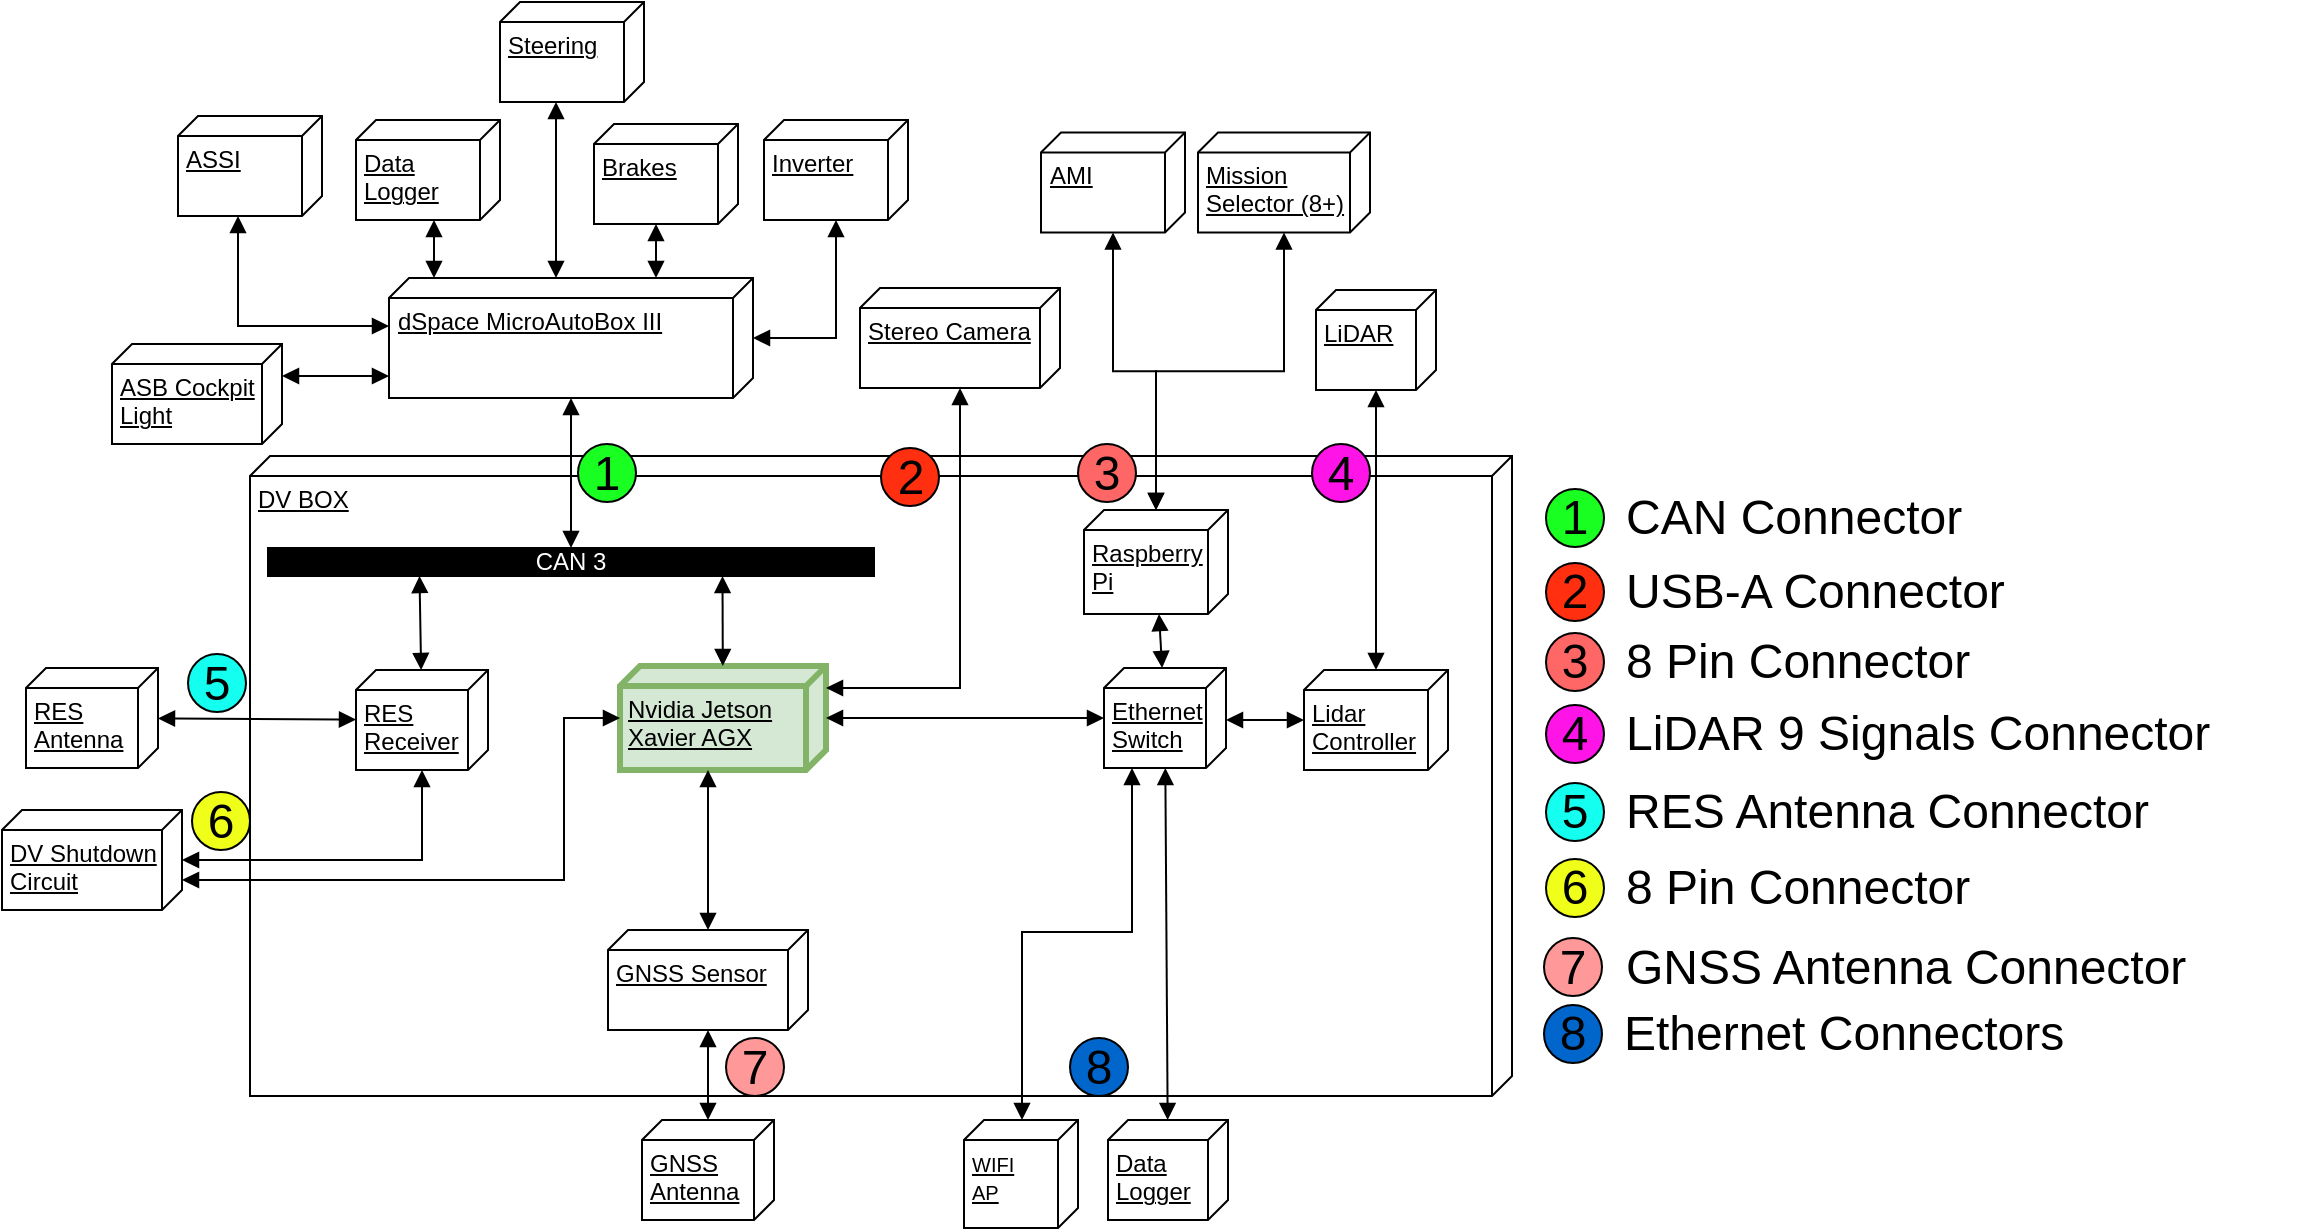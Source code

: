 <mxfile version="17.2.4" type="device"><diagram id="6j1nA_kpL4tSIBqDzHGo" name="Page-1"><mxGraphModel dx="1362" dy="302" grid="0" gridSize="10" guides="1" tooltips="1" connect="1" arrows="1" fold="1" page="0" pageScale="1" pageWidth="827" pageHeight="1169" math="0" shadow="0"><root><mxCell id="0"/><mxCell id="1" parent="0"/><mxCell id="2wUEON_t5yYs7wua_Hz0-1" value="DV BOX" style="verticalAlign=top;align=left;spacingTop=8;spacingLeft=2;spacingRight=12;shape=cube;size=10;direction=south;fontStyle=4;html=1;" parent="1" vertex="1"><mxGeometry x="-180" y="711" width="631" height="320" as="geometry"/></mxCell><mxCell id="2wUEON_t5yYs7wua_Hz0-2" value="Nvidia Jetson&lt;br&gt;Xavier AGX" style="verticalAlign=top;align=left;spacingTop=8;spacingLeft=2;spacingRight=12;shape=cube;size=10;direction=south;fontStyle=4;html=1;fillColor=#d5e8d4;strokeColor=#82b366;strokeWidth=3;" parent="1" vertex="1"><mxGeometry x="5" y="816" width="103" height="52" as="geometry"/></mxCell><mxCell id="2wUEON_t5yYs7wua_Hz0-4" value="RES&lt;br&gt;Receiver" style="verticalAlign=top;align=left;spacingTop=8;spacingLeft=2;spacingRight=12;shape=cube;size=10;direction=south;fontStyle=4;html=1;" parent="1" vertex="1"><mxGeometry x="-127" y="818" width="66" height="50" as="geometry"/></mxCell><mxCell id="2wUEON_t5yYs7wua_Hz0-6" value="GNSS Sensor" style="verticalAlign=top;align=left;spacingTop=8;spacingLeft=2;spacingRight=12;shape=cube;size=10;direction=south;fontStyle=4;html=1;" parent="1" vertex="1"><mxGeometry x="-1" y="948" width="100" height="50" as="geometry"/></mxCell><mxCell id="2wUEON_t5yYs7wua_Hz0-7" value="Ethernet&lt;br&gt;Switch" style="verticalAlign=top;align=left;spacingTop=8;spacingLeft=2;spacingRight=12;shape=cube;size=10;direction=south;fontStyle=4;html=1;" parent="1" vertex="1"><mxGeometry x="247" y="817" width="61" height="50" as="geometry"/></mxCell><mxCell id="2wUEON_t5yYs7wua_Hz0-8" value="LiDAR" style="verticalAlign=top;align=left;spacingTop=8;spacingLeft=2;spacingRight=12;shape=cube;size=10;direction=south;fontStyle=4;html=1;" parent="1" vertex="1"><mxGeometry x="353" y="628" width="60" height="50" as="geometry"/></mxCell><mxCell id="2wUEON_t5yYs7wua_Hz0-10" value="RES&lt;br&gt;Antenna" style="verticalAlign=top;align=left;spacingTop=8;spacingLeft=2;spacingRight=12;shape=cube;size=10;direction=south;fontStyle=4;html=1;" parent="1" vertex="1"><mxGeometry x="-292" y="817" width="66" height="50" as="geometry"/></mxCell><mxCell id="2wUEON_t5yYs7wua_Hz0-11" value="Stereo Camera" style="verticalAlign=top;align=left;spacingTop=8;spacingLeft=2;spacingRight=12;shape=cube;size=10;direction=south;fontStyle=4;html=1;" parent="1" vertex="1"><mxGeometry x="125" y="627" width="100" height="50" as="geometry"/></mxCell><mxCell id="2wUEON_t5yYs7wua_Hz0-14" value="Lidar&lt;br&gt;Controller" style="verticalAlign=top;align=left;spacingTop=8;spacingLeft=2;spacingRight=12;shape=cube;size=10;direction=south;fontStyle=4;html=1;" parent="1" vertex="1"><mxGeometry x="347" y="818" width="72" height="50" as="geometry"/></mxCell><mxCell id="2wUEON_t5yYs7wua_Hz0-15" value="ASSI" style="verticalAlign=top;align=left;spacingTop=8;spacingLeft=2;spacingRight=12;shape=cube;size=10;direction=south;fontStyle=4;html=1;" parent="1" vertex="1"><mxGeometry x="-216" y="541" width="72" height="50" as="geometry"/></mxCell><mxCell id="2wUEON_t5yYs7wua_Hz0-16" value="AMI" style="verticalAlign=top;align=left;spacingTop=8;spacingLeft=2;spacingRight=12;shape=cube;size=10;direction=south;fontStyle=4;html=1;" parent="1" vertex="1"><mxGeometry x="215.5" y="549.25" width="72" height="50" as="geometry"/></mxCell><mxCell id="2wUEON_t5yYs7wua_Hz0-17" value="GNSS&lt;br&gt;Antenna" style="verticalAlign=top;align=left;spacingTop=8;spacingLeft=2;spacingRight=12;shape=cube;size=10;direction=south;fontStyle=4;html=1;" parent="1" vertex="1"><mxGeometry x="16" y="1043" width="66" height="50" as="geometry"/></mxCell><mxCell id="2wUEON_t5yYs7wua_Hz0-18" value="Mission&lt;br&gt;Selector (8+)" style="verticalAlign=top;align=left;spacingTop=8;spacingLeft=2;spacingRight=12;shape=cube;size=10;direction=south;fontStyle=4;html=1;" parent="1" vertex="1"><mxGeometry x="294" y="549.25" width="86" height="50" as="geometry"/></mxCell><mxCell id="2wUEON_t5yYs7wua_Hz0-19" value="&lt;font color=&quot;#ffffff&quot;&gt;CAN 3&lt;/font&gt;" style="rounded=0;whiteSpace=wrap;html=1;fillColor=#000000;" parent="1" vertex="1"><mxGeometry x="-171" y="757" width="303" height="14" as="geometry"/></mxCell><mxCell id="2wUEON_t5yYs7wua_Hz0-20" value="dSpace MicroAutoBox III" style="verticalAlign=top;align=left;spacingTop=8;spacingLeft=2;spacingRight=12;shape=cube;size=10;direction=south;fontStyle=4;html=1;" parent="1" vertex="1"><mxGeometry x="-110.5" y="622" width="182" height="60" as="geometry"/></mxCell><mxCell id="2wUEON_t5yYs7wua_Hz0-21" value="" style="endArrow=block;startArrow=block;endFill=1;startFill=1;html=1;rounded=0;" parent="1" source="2wUEON_t5yYs7wua_Hz0-20" target="2wUEON_t5yYs7wua_Hz0-19" edge="1"><mxGeometry width="160" relative="1" as="geometry"><mxPoint x="-19.725" y="638" as="sourcePoint"/><mxPoint x="-27.995" y="715" as="targetPoint"/></mxGeometry></mxCell><mxCell id="2wUEON_t5yYs7wua_Hz0-24" value="" style="endArrow=block;startArrow=block;endFill=1;startFill=1;html=1;rounded=0;entryX=0.75;entryY=1;entryDx=0;entryDy=0;" parent="1" source="2wUEON_t5yYs7wua_Hz0-2" target="2wUEON_t5yYs7wua_Hz0-19" edge="1"><mxGeometry width="160" relative="1" as="geometry"><mxPoint x="-9.5" y="648" as="sourcePoint"/><mxPoint x="-9.5" y="767" as="targetPoint"/></mxGeometry></mxCell><mxCell id="2wUEON_t5yYs7wua_Hz0-25" value="" style="endArrow=block;startArrow=block;endFill=1;startFill=1;html=1;rounded=0;entryX=0.25;entryY=1;entryDx=0;entryDy=0;" parent="1" source="2wUEON_t5yYs7wua_Hz0-4" target="2wUEON_t5yYs7wua_Hz0-19" edge="1"><mxGeometry width="160" relative="1" as="geometry"><mxPoint x="31.947" y="824" as="sourcePoint"/><mxPoint x="-3.697" y="781" as="targetPoint"/></mxGeometry></mxCell><mxCell id="2wUEON_t5yYs7wua_Hz0-26" value="" style="endArrow=block;startArrow=block;endFill=1;startFill=1;html=1;rounded=0;edgeStyle=orthogonalEdgeStyle;" parent="1" source="2wUEON_t5yYs7wua_Hz0-6" target="2wUEON_t5yYs7wua_Hz0-2" edge="1"><mxGeometry width="160" relative="1" as="geometry"><mxPoint x="51.158" y="923" as="sourcePoint"/><mxPoint x="51" y="878" as="targetPoint"/><Array as="points"><mxPoint x="14" y="980"/></Array></mxGeometry></mxCell><mxCell id="2wUEON_t5yYs7wua_Hz0-27" value="" style="endArrow=block;startArrow=block;endFill=1;startFill=1;html=1;rounded=0;" parent="1" source="2wUEON_t5yYs7wua_Hz0-6" target="2wUEON_t5yYs7wua_Hz0-17" edge="1"><mxGeometry width="160" relative="1" as="geometry"><mxPoint x="66.5" y="1010" as="sourcePoint"/><mxPoint x="66.5" y="968" as="targetPoint"/></mxGeometry></mxCell><mxCell id="2wUEON_t5yYs7wua_Hz0-28" value="" style="endArrow=block;startArrow=block;endFill=1;startFill=1;html=1;rounded=0;" parent="1" source="2wUEON_t5yYs7wua_Hz0-4" target="2wUEON_t5yYs7wua_Hz0-10" edge="1"><mxGeometry width="160" relative="1" as="geometry"><mxPoint x="16.5" y="945.705" as="sourcePoint"/><mxPoint x="-184" y="948.534" as="targetPoint"/></mxGeometry></mxCell><mxCell id="2wUEON_t5yYs7wua_Hz0-29" value="" style="endArrow=block;startArrow=block;endFill=1;startFill=1;html=1;rounded=0;" parent="1" source="2wUEON_t5yYs7wua_Hz0-7" target="2wUEON_t5yYs7wua_Hz0-2" edge="1"><mxGeometry width="160" relative="1" as="geometry"><mxPoint x="-84.434" y="828" as="sourcePoint"/><mxPoint x="-85.25" y="781" as="targetPoint"/></mxGeometry></mxCell><mxCell id="2wUEON_t5yYs7wua_Hz0-30" value="" style="endArrow=block;startArrow=block;endFill=1;startFill=1;html=1;rounded=0;edgeStyle=orthogonalEdgeStyle;" parent="1" source="2wUEON_t5yYs7wua_Hz0-14" target="2wUEON_t5yYs7wua_Hz0-7" edge="1"><mxGeometry width="160" relative="1" as="geometry"><mxPoint x="-7" y="851.184" as="sourcePoint"/><mxPoint x="-91" y="851.69" as="targetPoint"/><Array as="points"><mxPoint x="384" y="851"/><mxPoint x="384" y="851"/></Array></mxGeometry></mxCell><mxCell id="2wUEON_t5yYs7wua_Hz0-31" value="" style="endArrow=block;startArrow=block;endFill=1;startFill=1;html=1;rounded=0;" parent="1" source="2wUEON_t5yYs7wua_Hz0-94" target="2wUEON_t5yYs7wua_Hz0-7" edge="1"><mxGeometry width="160" relative="1" as="geometry"><mxPoint x="277.066" y="677" as="sourcePoint"/><mxPoint x="54" y="851.232" as="targetPoint"/></mxGeometry></mxCell><mxCell id="2wUEON_t5yYs7wua_Hz0-32" value="" style="endArrow=block;startArrow=block;endFill=1;startFill=1;html=1;rounded=0;" parent="1" source="2wUEON_t5yYs7wua_Hz0-8" target="2wUEON_t5yYs7wua_Hz0-14" edge="1"><mxGeometry width="160" relative="1" as="geometry"><mxPoint x="23.068" y="692" as="sourcePoint"/><mxPoint x="23.432" y="826" as="targetPoint"/></mxGeometry></mxCell><mxCell id="2wUEON_t5yYs7wua_Hz0-34" value="" style="endArrow=block;startArrow=block;endFill=1;startFill=1;html=1;rounded=0;edgeStyle=orthogonalEdgeStyle;" parent="1" source="2wUEON_t5yYs7wua_Hz0-2" target="2wUEON_t5yYs7wua_Hz0-11" edge="1"><mxGeometry width="160" relative="1" as="geometry"><mxPoint x="66.408" y="826" as="sourcePoint"/><mxPoint x="66.25" y="781" as="targetPoint"/><Array as="points"><mxPoint x="175" y="827"/></Array></mxGeometry></mxCell><mxCell id="2wUEON_t5yYs7wua_Hz0-35" value="Data&lt;br&gt;Logger" style="verticalAlign=top;align=left;spacingTop=8;spacingLeft=2;spacingRight=12;shape=cube;size=10;direction=south;fontStyle=4;html=1;" parent="1" vertex="1"><mxGeometry x="-127" y="543" width="72" height="50" as="geometry"/></mxCell><mxCell id="2wUEON_t5yYs7wua_Hz0-36" value="DV Shutdown&lt;br&gt;Circuit" style="verticalAlign=top;align=left;spacingTop=8;spacingLeft=2;spacingRight=12;shape=cube;size=10;direction=south;fontStyle=4;html=1;" parent="1" vertex="1"><mxGeometry x="-304" y="888" width="90" height="50" as="geometry"/></mxCell><mxCell id="2wUEON_t5yYs7wua_Hz0-37" value="" style="endArrow=block;startArrow=block;endFill=1;startFill=1;html=1;rounded=0;edgeStyle=orthogonalEdgeStyle;" parent="1" source="2wUEON_t5yYs7wua_Hz0-4" target="2wUEON_t5yYs7wua_Hz0-36" edge="1"><mxGeometry width="160" relative="1" as="geometry"><mxPoint x="-117" y="852.8" as="sourcePoint"/><mxPoint x="-216" y="852.2" as="targetPoint"/><Array as="points"><mxPoint x="-94" y="913"/></Array></mxGeometry></mxCell><mxCell id="2wUEON_t5yYs7wua_Hz0-39" value="ASB Cockpit&lt;br&gt;Light" style="verticalAlign=top;align=left;spacingTop=8;spacingLeft=2;spacingRight=12;shape=cube;size=10;direction=south;fontStyle=4;html=1;" parent="1" vertex="1"><mxGeometry x="-249" y="655" width="85" height="50" as="geometry"/></mxCell><mxCell id="2wUEON_t5yYs7wua_Hz0-40" value="" style="endArrow=block;startArrow=block;endFill=1;startFill=1;html=1;rounded=0;edgeStyle=orthogonalEdgeStyle;" parent="1" source="2wUEON_t5yYs7wua_Hz0-39" target="2wUEON_t5yYs7wua_Hz0-20" edge="1"><mxGeometry width="160" relative="1" as="geometry"><mxPoint x="-9.5" y="692" as="sourcePoint"/><mxPoint x="-9.5" y="767" as="targetPoint"/><Array as="points"><mxPoint x="-155" y="671"/><mxPoint x="-155" y="671"/></Array></mxGeometry></mxCell><mxCell id="2wUEON_t5yYs7wua_Hz0-42" value="" style="endArrow=block;startArrow=block;endFill=1;startFill=1;html=1;rounded=0;edgeStyle=orthogonalEdgeStyle;" parent="1" source="2wUEON_t5yYs7wua_Hz0-15" target="2wUEON_t5yYs7wua_Hz0-20" edge="1"><mxGeometry width="160" relative="1" as="geometry"><mxPoint x="-208" y="597" as="sourcePoint"/><mxPoint x="-100.5" y="662" as="targetPoint"/><Array as="points"><mxPoint x="-186" y="646"/></Array></mxGeometry></mxCell><mxCell id="2wUEON_t5yYs7wua_Hz0-43" value="" style="endArrow=block;startArrow=block;endFill=1;startFill=1;html=1;rounded=0;edgeStyle=orthogonalEdgeStyle;" parent="1" source="2wUEON_t5yYs7wua_Hz0-35" target="2wUEON_t5yYs7wua_Hz0-20" edge="1"><mxGeometry width="160" relative="1" as="geometry"><mxPoint x="-81" y="597" as="sourcePoint"/><mxPoint x="-81" y="632" as="targetPoint"/><Array as="points"><mxPoint x="-88" y="605"/><mxPoint x="-88" y="605"/></Array></mxGeometry></mxCell><mxCell id="2wUEON_t5yYs7wua_Hz0-48" value="Steering" style="verticalAlign=top;align=left;spacingTop=8;spacingLeft=2;spacingRight=12;shape=cube;size=10;direction=south;fontStyle=4;html=1;" parent="1" vertex="1"><mxGeometry x="-55" y="484" width="72" height="50" as="geometry"/></mxCell><mxCell id="2wUEON_t5yYs7wua_Hz0-49" value="Brakes" style="verticalAlign=top;align=left;spacingTop=8;spacingLeft=2;spacingRight=12;shape=cube;size=10;direction=south;fontStyle=4;html=1;" parent="1" vertex="1"><mxGeometry x="-8" y="545" width="72" height="50" as="geometry"/></mxCell><mxCell id="2wUEON_t5yYs7wua_Hz0-50" value="Inverter" style="verticalAlign=top;align=left;spacingTop=8;spacingLeft=2;spacingRight=12;shape=cube;size=10;direction=south;fontStyle=4;html=1;" parent="1" vertex="1"><mxGeometry x="77" y="543" width="72" height="50" as="geometry"/></mxCell><mxCell id="2wUEON_t5yYs7wua_Hz0-52" value="" style="endArrow=block;startArrow=block;endFill=1;startFill=1;html=1;rounded=0;edgeStyle=orthogonalEdgeStyle;" parent="1" source="2wUEON_t5yYs7wua_Hz0-20" target="2wUEON_t5yYs7wua_Hz0-50" edge="1"><mxGeometry width="160" relative="1" as="geometry"><mxPoint x="-154" y="681" as="sourcePoint"/><mxPoint x="-100.5" y="681" as="targetPoint"/><Array as="points"><mxPoint x="113" y="652"/></Array></mxGeometry></mxCell><mxCell id="2wUEON_t5yYs7wua_Hz0-53" value="" style="endArrow=block;startArrow=block;endFill=1;startFill=1;html=1;rounded=0;edgeStyle=orthogonalEdgeStyle;" parent="1" source="2wUEON_t5yYs7wua_Hz0-48" target="2wUEON_t5yYs7wua_Hz0-20" edge="1"><mxGeometry width="160" relative="1" as="geometry"><mxPoint x="-78" y="603" as="sourcePoint"/><mxPoint x="-78" y="632" as="targetPoint"/><Array as="points"><mxPoint x="-27" y="567"/><mxPoint x="-27" y="567"/></Array></mxGeometry></mxCell><mxCell id="2wUEON_t5yYs7wua_Hz0-54" value="" style="endArrow=block;startArrow=block;endFill=1;startFill=1;html=1;rounded=0;edgeStyle=orthogonalEdgeStyle;" parent="1" source="2wUEON_t5yYs7wua_Hz0-49" target="2wUEON_t5yYs7wua_Hz0-20" edge="1"><mxGeometry width="160" relative="1" as="geometry"><mxPoint x="-17" y="544" as="sourcePoint"/><mxPoint x="-17" y="632" as="targetPoint"/><Array as="points"><mxPoint x="23" y="609"/><mxPoint x="23" y="609"/></Array></mxGeometry></mxCell><mxCell id="2wUEON_t5yYs7wua_Hz0-55" value="&lt;font style=&quot;font-size: 24px&quot;&gt;1&lt;/font&gt;" style="ellipse;whiteSpace=wrap;html=1;aspect=fixed;fontColor=#000000;fillColor=#19FF21;" parent="1" vertex="1"><mxGeometry x="-16" y="705" width="29" height="29" as="geometry"/></mxCell><mxCell id="2wUEON_t5yYs7wua_Hz0-56" value="&lt;font style=&quot;font-size: 24px&quot;&gt;2&lt;/font&gt;" style="ellipse;whiteSpace=wrap;html=1;aspect=fixed;fontColor=#000000;fillColor=#FF2F0F;" parent="1" vertex="1"><mxGeometry x="135.5" y="707" width="29" height="29" as="geometry"/></mxCell><mxCell id="2wUEON_t5yYs7wua_Hz0-57" value="&lt;font style=&quot;font-size: 24px&quot;&gt;3&lt;/font&gt;" style="ellipse;whiteSpace=wrap;html=1;aspect=fixed;fontColor=#000000;fillColor=#FF6666;" parent="1" vertex="1"><mxGeometry x="234" y="705" width="29" height="29" as="geometry"/></mxCell><mxCell id="2wUEON_t5yYs7wua_Hz0-58" value="&lt;font style=&quot;font-size: 24px&quot;&gt;4&lt;/font&gt;" style="ellipse;whiteSpace=wrap;html=1;aspect=fixed;fontColor=#000000;fillColor=#FF14E8;" parent="1" vertex="1"><mxGeometry x="351" y="705" width="29" height="29" as="geometry"/></mxCell><mxCell id="2wUEON_t5yYs7wua_Hz0-59" value="&lt;font style=&quot;font-size: 24px&quot;&gt;5&lt;/font&gt;" style="ellipse;whiteSpace=wrap;html=1;aspect=fixed;fontColor=#000000;fillColor=#14FFEF;" parent="1" vertex="1"><mxGeometry x="-211" y="810" width="29" height="29" as="geometry"/></mxCell><mxCell id="2wUEON_t5yYs7wua_Hz0-60" value="&lt;span style=&quot;font-size: 24px&quot;&gt;6&lt;/span&gt;" style="ellipse;whiteSpace=wrap;html=1;aspect=fixed;fontColor=#000000;fillColor=#F0FF19;" parent="1" vertex="1"><mxGeometry x="-209" y="879" width="29" height="29" as="geometry"/></mxCell><mxCell id="2wUEON_t5yYs7wua_Hz0-61" value="&lt;span style=&quot;font-size: 24px&quot;&gt;7&lt;/span&gt;" style="ellipse;whiteSpace=wrap;html=1;aspect=fixed;fontColor=#000000;fillColor=#FF9999;" parent="1" vertex="1"><mxGeometry x="58" y="1002" width="29" height="29" as="geometry"/></mxCell><mxCell id="2wUEON_t5yYs7wua_Hz0-64" value="&lt;font style=&quot;font-size: 24px&quot;&gt;1&lt;/font&gt;" style="ellipse;whiteSpace=wrap;html=1;aspect=fixed;fontColor=#000000;fillColor=#19FF21;" parent="1" vertex="1"><mxGeometry x="468" y="727.5" width="29" height="29" as="geometry"/></mxCell><mxCell id="2wUEON_t5yYs7wua_Hz0-65" value="&lt;font style=&quot;font-size: 24px&quot;&gt;2&lt;/font&gt;" style="ellipse;whiteSpace=wrap;html=1;aspect=fixed;fontColor=#000000;fillColor=#FF2F0F;" parent="1" vertex="1"><mxGeometry x="468" y="764.5" width="29" height="29" as="geometry"/></mxCell><mxCell id="2wUEON_t5yYs7wua_Hz0-66" value="&lt;font style=&quot;font-size: 24px&quot;&gt;3&lt;/font&gt;" style="ellipse;whiteSpace=wrap;html=1;aspect=fixed;fontColor=#000000;fillColor=#FF6666;" parent="1" vertex="1"><mxGeometry x="468" y="799.5" width="29" height="29" as="geometry"/></mxCell><mxCell id="2wUEON_t5yYs7wua_Hz0-67" value="&lt;font style=&quot;font-size: 24px&quot;&gt;4&lt;/font&gt;" style="ellipse;whiteSpace=wrap;html=1;aspect=fixed;fontColor=#000000;fillColor=#FF14E8;" parent="1" vertex="1"><mxGeometry x="468" y="835.5" width="29" height="29" as="geometry"/></mxCell><mxCell id="2wUEON_t5yYs7wua_Hz0-68" value="&lt;font style=&quot;font-size: 24px&quot;&gt;5&lt;/font&gt;" style="ellipse;whiteSpace=wrap;html=1;aspect=fixed;fontColor=#000000;fillColor=#14FFEF;" parent="1" vertex="1"><mxGeometry x="468" y="874.5" width="29" height="29" as="geometry"/></mxCell><mxCell id="2wUEON_t5yYs7wua_Hz0-69" value="&lt;span style=&quot;font-size: 24px&quot;&gt;6&lt;/span&gt;" style="ellipse;whiteSpace=wrap;html=1;aspect=fixed;fontColor=#000000;fillColor=#F0FF19;" parent="1" vertex="1"><mxGeometry x="468" y="912.5" width="29" height="29" as="geometry"/></mxCell><mxCell id="2wUEON_t5yYs7wua_Hz0-70" value="&lt;span style=&quot;font-size: 24px&quot;&gt;7&lt;/span&gt;" style="ellipse;whiteSpace=wrap;html=1;aspect=fixed;fontColor=#000000;fillColor=#FF9999;" parent="1" vertex="1"><mxGeometry x="467" y="952" width="29" height="29" as="geometry"/></mxCell><mxCell id="2wUEON_t5yYs7wua_Hz0-76" value="CAN Connector" style="rounded=0;whiteSpace=wrap;html=1;fontSize=24;fontColor=#000000;fillColor=#FFFFFF;strokeColor=#FFFFFF;align=left;" parent="1" vertex="1"><mxGeometry x="506" y="731.5" width="183" height="21" as="geometry"/></mxCell><mxCell id="2wUEON_t5yYs7wua_Hz0-77" value="USB-A Connector" style="rounded=0;whiteSpace=wrap;html=1;fontSize=24;fontColor=#000000;fillColor=#FFFFFF;strokeColor=#FFFFFF;align=left;" parent="1" vertex="1"><mxGeometry x="506" y="768.5" width="233" height="21" as="geometry"/></mxCell><mxCell id="2wUEON_t5yYs7wua_Hz0-78" value="8 Pin Connector" style="rounded=0;whiteSpace=wrap;html=1;fontSize=24;fontColor=#000000;fillColor=#FFFFFF;strokeColor=#FFFFFF;align=left;" parent="1" vertex="1"><mxGeometry x="506" y="803.5" width="233" height="21" as="geometry"/></mxCell><mxCell id="2wUEON_t5yYs7wua_Hz0-79" value="LiDAR 9 Signals Connector" style="rounded=0;whiteSpace=wrap;html=1;fontSize=24;fontColor=#000000;fillColor=#FFFFFF;strokeColor=#FFFFFF;align=left;" parent="1" vertex="1"><mxGeometry x="506" y="839.5" width="323" height="21" as="geometry"/></mxCell><mxCell id="2wUEON_t5yYs7wua_Hz0-80" value="RES Antenna Connector" style="rounded=0;whiteSpace=wrap;html=1;fontSize=24;fontColor=#000000;fillColor=#FFFFFF;strokeColor=#FFFFFF;align=left;" parent="1" vertex="1"><mxGeometry x="506" y="878.5" width="337" height="21" as="geometry"/></mxCell><mxCell id="2wUEON_t5yYs7wua_Hz0-91" value="8 Pin Connector" style="rounded=0;whiteSpace=wrap;html=1;fontSize=24;fontColor=#000000;fillColor=#FFFFFF;strokeColor=#FFFFFF;align=left;" parent="1" vertex="1"><mxGeometry x="506" y="916.5" width="337" height="21" as="geometry"/></mxCell><mxCell id="2wUEON_t5yYs7wua_Hz0-92" value="GNSS Antenna Connector" style="rounded=0;whiteSpace=wrap;html=1;fontSize=24;fontColor=#000000;fillColor=#FFFFFF;strokeColor=#FFFFFF;align=left;" parent="1" vertex="1"><mxGeometry x="506" y="956" width="337" height="21" as="geometry"/></mxCell><mxCell id="2wUEON_t5yYs7wua_Hz0-94" value="Raspberry&lt;br&gt;Pi" style="verticalAlign=top;align=left;spacingTop=8;spacingLeft=2;spacingRight=12;shape=cube;size=10;direction=south;fontStyle=4;html=1;" parent="1" vertex="1"><mxGeometry x="237" y="738" width="72" height="52" as="geometry"/></mxCell><mxCell id="2wUEON_t5yYs7wua_Hz0-95" value="" style="endArrow=block;startArrow=block;endFill=1;startFill=1;html=1;rounded=0;edgeStyle=orthogonalEdgeStyle;" parent="1" source="2wUEON_t5yYs7wua_Hz0-16" target="2wUEON_t5yYs7wua_Hz0-94" edge="1"><mxGeometry width="160" relative="1" as="geometry"><mxPoint x="275.5" y="422.5" as="sourcePoint"/><mxPoint x="275.5" y="244.5" as="targetPoint"/><Array as="points"/></mxGeometry></mxCell><mxCell id="2wUEON_t5yYs7wua_Hz0-96" value="" style="endArrow=block;startArrow=block;endFill=1;startFill=1;html=1;rounded=0;edgeStyle=orthogonalEdgeStyle;" parent="1" source="2wUEON_t5yYs7wua_Hz0-18" target="2wUEON_t5yYs7wua_Hz0-94" edge="1"><mxGeometry width="160" relative="1" as="geometry"><mxPoint x="239.5" y="506.5" as="sourcePoint"/><mxPoint x="275.5" y="472.5" as="targetPoint"/><Array as="points"/></mxGeometry></mxCell><mxCell id="2wUEON_t5yYs7wua_Hz0-97" value="&lt;font style=&quot;font-size: 10px&quot;&gt;WIFI&lt;br&gt;AP&lt;/font&gt;" style="verticalAlign=top;align=left;spacingTop=8;spacingLeft=2;spacingRight=12;shape=cube;size=10;direction=south;fontStyle=4;html=1;" parent="1" vertex="1"><mxGeometry x="177" y="1043" width="57" height="54" as="geometry"/></mxCell><mxCell id="9z7yCmhJg6NDK-4kjN7V-1" value="Data&lt;br&gt;Logger" style="verticalAlign=top;align=left;spacingTop=8;spacingLeft=2;spacingRight=12;shape=cube;size=10;direction=south;fontStyle=4;html=1;" parent="1" vertex="1"><mxGeometry x="249" y="1043" width="60" height="50" as="geometry"/></mxCell><mxCell id="9z7yCmhJg6NDK-4kjN7V-2" value="" style="endArrow=block;startArrow=block;endFill=1;startFill=1;html=1;rounded=0;" parent="1" source="2wUEON_t5yYs7wua_Hz0-7" target="9z7yCmhJg6NDK-4kjN7V-1" edge="1"><mxGeometry width="160" relative="1" as="geometry"><mxPoint x="277.982" y="877.5" as="sourcePoint"/><mxPoint x="277.002" y="1005" as="targetPoint"/></mxGeometry></mxCell><mxCell id="9z7yCmhJg6NDK-4kjN7V-5" value="" style="endArrow=block;startArrow=block;endFill=1;startFill=1;html=1;rounded=0;edgeStyle=orthogonalEdgeStyle;" parent="1" source="2wUEON_t5yYs7wua_Hz0-2" target="2wUEON_t5yYs7wua_Hz0-36" edge="1"><mxGeometry width="160" relative="1" as="geometry"><mxPoint x="-84" y="878" as="sourcePoint"/><mxPoint x="-204" y="923" as="targetPoint"/><Array as="points"><mxPoint x="-23" y="842"/><mxPoint x="-23" y="923"/></Array></mxGeometry></mxCell><mxCell id="mMQK797L0BcoSI-lof09-1" value="" style="endArrow=block;startArrow=block;endFill=1;startFill=1;html=1;rounded=0;edgeStyle=orthogonalEdgeStyle;" parent="1" source="2wUEON_t5yYs7wua_Hz0-7" target="2wUEON_t5yYs7wua_Hz0-97" edge="1"><mxGeometry width="160" relative="1" as="geometry"><mxPoint x="287.666" y="877" as="sourcePoint"/><mxPoint x="288.834" y="1053" as="targetPoint"/><Array as="points"><mxPoint x="261" y="949"/><mxPoint x="206" y="949"/></Array></mxGeometry></mxCell><mxCell id="mMQK797L0BcoSI-lof09-2" value="&lt;font style=&quot;font-size: 24px&quot;&gt;8&lt;/font&gt;" style="ellipse;whiteSpace=wrap;html=1;aspect=fixed;fontColor=#000000;fillColor=#0066CC;" parent="1" vertex="1"><mxGeometry x="230" y="1002" width="29" height="29" as="geometry"/></mxCell><mxCell id="mMQK797L0BcoSI-lof09-3" value="&lt;font style=&quot;font-size: 24px&quot;&gt;8&lt;/font&gt;" style="ellipse;whiteSpace=wrap;html=1;aspect=fixed;fontColor=#000000;fillColor=#0066CC;" parent="1" vertex="1"><mxGeometry x="467" y="985.5" width="29" height="29" as="geometry"/></mxCell><mxCell id="mMQK797L0BcoSI-lof09-4" value="Ethernet Connectors" style="rounded=0;whiteSpace=wrap;html=1;fontSize=24;fontColor=#000000;fillColor=#FFFFFF;strokeColor=#FFFFFF;align=left;" parent="1" vertex="1"><mxGeometry x="505" y="989.5" width="233" height="21" as="geometry"/></mxCell></root></mxGraphModel></diagram></mxfile>